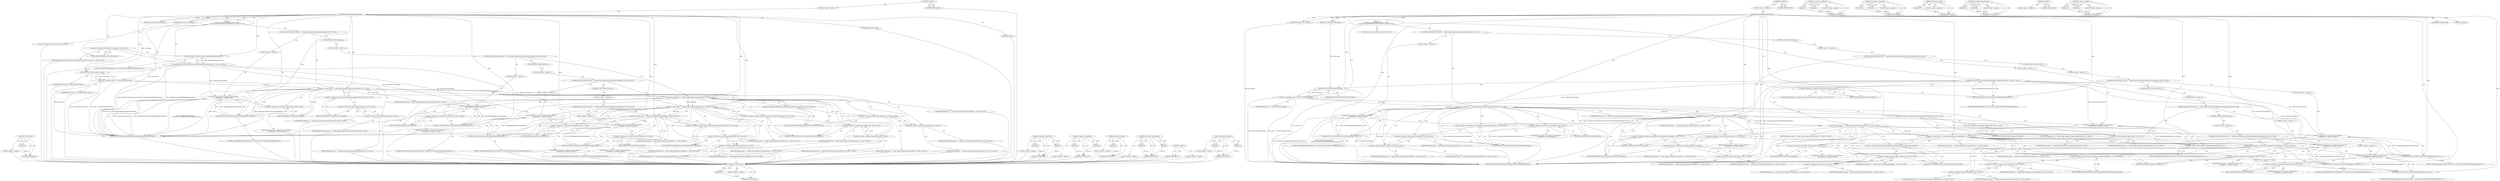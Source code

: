 digraph "&lt;operator&gt;.equals" {
vulnerable_153 [label=<(METHOD,UTF16ToUTF8)>];
vulnerable_154 [label=<(PARAM,p1)>];
vulnerable_155 [label=<(BLOCK,&lt;empty&gt;,&lt;empty&gt;)>];
vulnerable_156 [label=<(METHOD_RETURN,ANY)>];
vulnerable_6 [label=<(METHOD,&lt;global&gt;)<SUB>1</SUB>>];
vulnerable_7 [label=<(BLOCK,&lt;empty&gt;,&lt;empty&gt;)<SUB>1</SUB>>];
vulnerable_8 [label=<(METHOD,BlockedPluginInfoBarDelegate)<SUB>1</SUB>>];
vulnerable_9 [label=<(PARAM,TabContents* tab_contents)<SUB>2</SUB>>];
vulnerable_10 [label=<(PARAM,const string16&amp; utf16_name)<SUB>3</SUB>>];
vulnerable_11 [label="<(BLOCK,{
  UserMetrics::RecordAction(UserMetricsAction...,{
  UserMetrics::RecordAction(UserMetricsAction...)<SUB>4</SUB>>"];
vulnerable_12 [label="<(UserMetrics.RecordAction,UserMetrics::RecordAction(UserMetricsAction(&quot;Bl...)<SUB>5</SUB>>"];
vulnerable_13 [label="<(&lt;operator&gt;.fieldAccess,UserMetrics::RecordAction)<SUB>5</SUB>>"];
vulnerable_14 [label="<(IDENTIFIER,UserMetrics,UserMetrics::RecordAction(UserMetricsAction(&quot;Bl...)<SUB>5</SUB>>"];
vulnerable_15 [label=<(FIELD_IDENTIFIER,RecordAction,RecordAction)<SUB>5</SUB>>];
vulnerable_16 [label=<(UserMetricsAction,UserMetricsAction(&quot;BlockedPluginInfobar.Shown&quot;))<SUB>5</SUB>>];
vulnerable_17 [label=<(LITERAL,&quot;BlockedPluginInfobar.Shown&quot;,UserMetricsAction(&quot;BlockedPluginInfobar.Shown&quot;))<SUB>5</SUB>>];
vulnerable_18 [label="<(LOCAL,std.string name: std.string)<SUB>6</SUB>>"];
vulnerable_19 [label=<(&lt;operator&gt;.assignment,name = UTF16ToUTF8(utf16_name))<SUB>6</SUB>>];
vulnerable_20 [label=<(IDENTIFIER,name,name = UTF16ToUTF8(utf16_name))<SUB>6</SUB>>];
vulnerable_21 [label=<(UTF16ToUTF8,UTF16ToUTF8(utf16_name))<SUB>6</SUB>>];
vulnerable_22 [label=<(IDENTIFIER,utf16_name,UTF16ToUTF8(utf16_name))<SUB>6</SUB>>];
vulnerable_23 [label="<(CONTROL_STRUCTURE,IF,if (name == webkit::npapi::PluginGroup::kJavaGroupName))<SUB>7</SUB>>"];
vulnerable_24 [label="<(&lt;operator&gt;.equals,name == webkit::npapi::PluginGroup::kJavaGroupName)<SUB>7</SUB>>"];
vulnerable_25 [label="<(IDENTIFIER,name,name == webkit::npapi::PluginGroup::kJavaGroupName)<SUB>7</SUB>>"];
vulnerable_26 [label="<(&lt;operator&gt;.fieldAccess,webkit::npapi::PluginGroup::kJavaGroupName)<SUB>7</SUB>>"];
vulnerable_27 [label="<(&lt;operator&gt;.fieldAccess,webkit::npapi::PluginGroup)<SUB>7</SUB>>"];
vulnerable_28 [label="<(IDENTIFIER,webkit,name == webkit::npapi::PluginGroup::kJavaGroupName)<SUB>7</SUB>>"];
vulnerable_29 [label="<(&lt;operator&gt;.fieldAccess,npapi::PluginGroup)<SUB>7</SUB>>"];
vulnerable_30 [label="<(IDENTIFIER,npapi,name == webkit::npapi::PluginGroup::kJavaGroupName)<SUB>7</SUB>>"];
vulnerable_31 [label="<(IDENTIFIER,PluginGroup,name == webkit::npapi::PluginGroup::kJavaGroupName)<SUB>7</SUB>>"];
vulnerable_32 [label=<(FIELD_IDENTIFIER,kJavaGroupName,kJavaGroupName)<SUB>7</SUB>>];
vulnerable_33 [label=<(BLOCK,&lt;empty&gt;,&lt;empty&gt;)<SUB>8</SUB>>];
vulnerable_34 [label="<(UserMetrics.RecordAction,UserMetrics::RecordAction(
        UserMetricsA...)<SUB>8</SUB>>"];
vulnerable_35 [label="<(&lt;operator&gt;.fieldAccess,UserMetrics::RecordAction)<SUB>8</SUB>>"];
vulnerable_36 [label="<(IDENTIFIER,UserMetrics,UserMetrics::RecordAction(
        UserMetricsA...)<SUB>8</SUB>>"];
vulnerable_37 [label=<(FIELD_IDENTIFIER,RecordAction,RecordAction)<SUB>8</SUB>>];
vulnerable_38 [label=<(UserMetricsAction,UserMetricsAction(&quot;BlockedPluginInfobar.Shown.J...)<SUB>9</SUB>>];
vulnerable_39 [label=<(LITERAL,&quot;BlockedPluginInfobar.Shown.Java&quot;,UserMetricsAction(&quot;BlockedPluginInfobar.Shown.J...)<SUB>9</SUB>>];
vulnerable_40 [label=<(CONTROL_STRUCTURE,ELSE,else)<SUB>10</SUB>>];
vulnerable_41 [label=<(BLOCK,&lt;empty&gt;,&lt;empty&gt;)<SUB>10</SUB>>];
vulnerable_42 [label="<(CONTROL_STRUCTURE,IF,if (name == webkit::npapi::PluginGroup::kQuickTimeGroupName))<SUB>10</SUB>>"];
vulnerable_43 [label="<(&lt;operator&gt;.equals,name == webkit::npapi::PluginGroup::kQuickTimeG...)<SUB>10</SUB>>"];
vulnerable_44 [label="<(IDENTIFIER,name,name == webkit::npapi::PluginGroup::kQuickTimeG...)<SUB>10</SUB>>"];
vulnerable_45 [label="<(&lt;operator&gt;.fieldAccess,webkit::npapi::PluginGroup::kQuickTimeGroupName)<SUB>10</SUB>>"];
vulnerable_46 [label="<(&lt;operator&gt;.fieldAccess,webkit::npapi::PluginGroup)<SUB>10</SUB>>"];
vulnerable_47 [label="<(IDENTIFIER,webkit,name == webkit::npapi::PluginGroup::kQuickTimeG...)<SUB>10</SUB>>"];
vulnerable_48 [label="<(&lt;operator&gt;.fieldAccess,npapi::PluginGroup)<SUB>10</SUB>>"];
vulnerable_49 [label="<(IDENTIFIER,npapi,name == webkit::npapi::PluginGroup::kQuickTimeG...)<SUB>10</SUB>>"];
vulnerable_50 [label="<(IDENTIFIER,PluginGroup,name == webkit::npapi::PluginGroup::kQuickTimeG...)<SUB>10</SUB>>"];
vulnerable_51 [label=<(FIELD_IDENTIFIER,kQuickTimeGroupName,kQuickTimeGroupName)<SUB>10</SUB>>];
vulnerable_52 [label=<(BLOCK,&lt;empty&gt;,&lt;empty&gt;)<SUB>11</SUB>>];
vulnerable_53 [label="<(UserMetrics.RecordAction,UserMetrics::RecordAction(
        UserMetricsA...)<SUB>11</SUB>>"];
vulnerable_54 [label="<(&lt;operator&gt;.fieldAccess,UserMetrics::RecordAction)<SUB>11</SUB>>"];
vulnerable_55 [label="<(IDENTIFIER,UserMetrics,UserMetrics::RecordAction(
        UserMetricsA...)<SUB>11</SUB>>"];
vulnerable_56 [label=<(FIELD_IDENTIFIER,RecordAction,RecordAction)<SUB>11</SUB>>];
vulnerable_57 [label=<(UserMetricsAction,UserMetricsAction(&quot;BlockedPluginInfobar.Shown.Q...)<SUB>12</SUB>>];
vulnerable_58 [label=<(LITERAL,&quot;BlockedPluginInfobar.Shown.QuickTime&quot;,UserMetricsAction(&quot;BlockedPluginInfobar.Shown.Q...)<SUB>12</SUB>>];
vulnerable_59 [label=<(CONTROL_STRUCTURE,ELSE,else)<SUB>13</SUB>>];
vulnerable_60 [label=<(BLOCK,&lt;empty&gt;,&lt;empty&gt;)<SUB>13</SUB>>];
vulnerable_61 [label="<(CONTROL_STRUCTURE,IF,if (name == webkit::npapi::PluginGroup::kShockwaveGroupName))<SUB>13</SUB>>"];
vulnerable_62 [label="<(&lt;operator&gt;.equals,name == webkit::npapi::PluginGroup::kShockwaveG...)<SUB>13</SUB>>"];
vulnerable_63 [label="<(IDENTIFIER,name,name == webkit::npapi::PluginGroup::kShockwaveG...)<SUB>13</SUB>>"];
vulnerable_64 [label="<(&lt;operator&gt;.fieldAccess,webkit::npapi::PluginGroup::kShockwaveGroupName)<SUB>13</SUB>>"];
vulnerable_65 [label="<(&lt;operator&gt;.fieldAccess,webkit::npapi::PluginGroup)<SUB>13</SUB>>"];
vulnerable_66 [label="<(IDENTIFIER,webkit,name == webkit::npapi::PluginGroup::kShockwaveG...)<SUB>13</SUB>>"];
vulnerable_67 [label="<(&lt;operator&gt;.fieldAccess,npapi::PluginGroup)<SUB>13</SUB>>"];
vulnerable_68 [label="<(IDENTIFIER,npapi,name == webkit::npapi::PluginGroup::kShockwaveG...)<SUB>13</SUB>>"];
vulnerable_69 [label="<(IDENTIFIER,PluginGroup,name == webkit::npapi::PluginGroup::kShockwaveG...)<SUB>13</SUB>>"];
vulnerable_70 [label=<(FIELD_IDENTIFIER,kShockwaveGroupName,kShockwaveGroupName)<SUB>13</SUB>>];
vulnerable_71 [label=<(BLOCK,&lt;empty&gt;,&lt;empty&gt;)<SUB>14</SUB>>];
vulnerable_72 [label="<(UserMetrics.RecordAction,UserMetrics::RecordAction(
        UserMetricsA...)<SUB>14</SUB>>"];
vulnerable_73 [label="<(&lt;operator&gt;.fieldAccess,UserMetrics::RecordAction)<SUB>14</SUB>>"];
vulnerable_74 [label="<(IDENTIFIER,UserMetrics,UserMetrics::RecordAction(
        UserMetricsA...)<SUB>14</SUB>>"];
vulnerable_75 [label=<(FIELD_IDENTIFIER,RecordAction,RecordAction)<SUB>14</SUB>>];
vulnerable_76 [label=<(UserMetricsAction,UserMetricsAction(&quot;BlockedPluginInfobar.Shown.S...)<SUB>15</SUB>>];
vulnerable_77 [label=<(LITERAL,&quot;BlockedPluginInfobar.Shown.Shockwave&quot;,UserMetricsAction(&quot;BlockedPluginInfobar.Shown.S...)<SUB>15</SUB>>];
vulnerable_78 [label=<(CONTROL_STRUCTURE,ELSE,else)<SUB>16</SUB>>];
vulnerable_79 [label=<(BLOCK,&lt;empty&gt;,&lt;empty&gt;)<SUB>16</SUB>>];
vulnerable_80 [label="<(CONTROL_STRUCTURE,IF,if (name == webkit::npapi::PluginGroup::kRealPlayerGroupName))<SUB>16</SUB>>"];
vulnerable_81 [label="<(&lt;operator&gt;.equals,name == webkit::npapi::PluginGroup::kRealPlayer...)<SUB>16</SUB>>"];
vulnerable_82 [label="<(IDENTIFIER,name,name == webkit::npapi::PluginGroup::kRealPlayer...)<SUB>16</SUB>>"];
vulnerable_83 [label="<(&lt;operator&gt;.fieldAccess,webkit::npapi::PluginGroup::kRealPlayerGroupName)<SUB>16</SUB>>"];
vulnerable_84 [label="<(&lt;operator&gt;.fieldAccess,webkit::npapi::PluginGroup)<SUB>16</SUB>>"];
vulnerable_85 [label="<(IDENTIFIER,webkit,name == webkit::npapi::PluginGroup::kRealPlayer...)<SUB>16</SUB>>"];
vulnerable_86 [label="<(&lt;operator&gt;.fieldAccess,npapi::PluginGroup)<SUB>16</SUB>>"];
vulnerable_87 [label="<(IDENTIFIER,npapi,name == webkit::npapi::PluginGroup::kRealPlayer...)<SUB>16</SUB>>"];
vulnerable_88 [label="<(IDENTIFIER,PluginGroup,name == webkit::npapi::PluginGroup::kRealPlayer...)<SUB>16</SUB>>"];
vulnerable_89 [label=<(FIELD_IDENTIFIER,kRealPlayerGroupName,kRealPlayerGroupName)<SUB>16</SUB>>];
vulnerable_90 [label=<(BLOCK,&lt;empty&gt;,&lt;empty&gt;)<SUB>17</SUB>>];
vulnerable_91 [label="<(UserMetrics.RecordAction,UserMetrics::RecordAction(
         UserMetrics...)<SUB>17</SUB>>"];
vulnerable_92 [label="<(&lt;operator&gt;.fieldAccess,UserMetrics::RecordAction)<SUB>17</SUB>>"];
vulnerable_93 [label="<(IDENTIFIER,UserMetrics,UserMetrics::RecordAction(
         UserMetrics...)<SUB>17</SUB>>"];
vulnerable_94 [label=<(FIELD_IDENTIFIER,RecordAction,RecordAction)<SUB>17</SUB>>];
vulnerable_95 [label=<(UserMetricsAction,UserMetricsAction(&quot;BlockedPluginInfobar.Shown.R...)<SUB>18</SUB>>];
vulnerable_96 [label=<(LITERAL,&quot;BlockedPluginInfobar.Shown.RealPlayer&quot;,UserMetricsAction(&quot;BlockedPluginInfobar.Shown.R...)<SUB>18</SUB>>];
vulnerable_97 [label=<(MODIFIER,CONSTRUCTOR)>];
vulnerable_98 [label=<(MODIFIER,PUBLIC)>];
vulnerable_99 [label=<(METHOD_RETURN,BlockedPluginInfoBarDelegate.BlockedPluginInfoBarDelegate)<SUB>1</SUB>>];
vulnerable_101 [label=<(METHOD_RETURN,ANY)<SUB>1</SUB>>];
vulnerable_139 [label=<(METHOD,&lt;operator&gt;.fieldAccess)>];
vulnerable_140 [label=<(PARAM,p1)>];
vulnerable_141 [label=<(PARAM,p2)>];
vulnerable_142 [label=<(BLOCK,&lt;empty&gt;,&lt;empty&gt;)>];
vulnerable_143 [label=<(METHOD_RETURN,ANY)>];
vulnerable_148 [label=<(METHOD,&lt;operator&gt;.assignment)>];
vulnerable_149 [label=<(PARAM,p1)>];
vulnerable_150 [label=<(PARAM,p2)>];
vulnerable_151 [label=<(BLOCK,&lt;empty&gt;,&lt;empty&gt;)>];
vulnerable_152 [label=<(METHOD_RETURN,ANY)>];
vulnerable_144 [label=<(METHOD,UserMetricsAction)>];
vulnerable_145 [label=<(PARAM,p1)>];
vulnerable_146 [label=<(BLOCK,&lt;empty&gt;,&lt;empty&gt;)>];
vulnerable_147 [label=<(METHOD_RETURN,ANY)>];
vulnerable_134 [label=<(METHOD,UserMetrics.RecordAction)>];
vulnerable_135 [label=<(PARAM,p1)>];
vulnerable_136 [label=<(PARAM,p2)>];
vulnerable_137 [label=<(BLOCK,&lt;empty&gt;,&lt;empty&gt;)>];
vulnerable_138 [label=<(METHOD_RETURN,ANY)>];
vulnerable_128 [label=<(METHOD,&lt;global&gt;)<SUB>1</SUB>>];
vulnerable_129 [label=<(BLOCK,&lt;empty&gt;,&lt;empty&gt;)>];
vulnerable_130 [label=<(METHOD_RETURN,ANY)>];
vulnerable_157 [label=<(METHOD,&lt;operator&gt;.equals)>];
vulnerable_158 [label=<(PARAM,p1)>];
vulnerable_159 [label=<(PARAM,p2)>];
vulnerable_160 [label=<(BLOCK,&lt;empty&gt;,&lt;empty&gt;)>];
vulnerable_161 [label=<(METHOD_RETURN,ANY)>];
fixed_174 [label=<(METHOD,UTF16ToUTF8)>];
fixed_175 [label=<(PARAM,p1)>];
fixed_176 [label=<(BLOCK,&lt;empty&gt;,&lt;empty&gt;)>];
fixed_177 [label=<(METHOD_RETURN,ANY)>];
fixed_6 [label=<(METHOD,&lt;global&gt;)<SUB>1</SUB>>];
fixed_7 [label=<(BLOCK,&lt;empty&gt;,&lt;empty&gt;)<SUB>1</SUB>>];
fixed_8 [label=<(METHOD,BlockedPluginInfoBarDelegate)<SUB>1</SUB>>];
fixed_9 [label=<(PARAM,TabContents* tab_contents)<SUB>2</SUB>>];
fixed_10 [label=<(PARAM,const string16&amp; utf16_name)<SUB>3</SUB>>];
fixed_11 [label="<(BLOCK,{
  UserMetrics::RecordAction(UserMetricsAction...,{
  UserMetrics::RecordAction(UserMetricsAction...)<SUB>4</SUB>>"];
fixed_12 [label="<(UserMetrics.RecordAction,UserMetrics::RecordAction(UserMetricsAction(&quot;Bl...)<SUB>5</SUB>>"];
fixed_13 [label="<(&lt;operator&gt;.fieldAccess,UserMetrics::RecordAction)<SUB>5</SUB>>"];
fixed_14 [label="<(IDENTIFIER,UserMetrics,UserMetrics::RecordAction(UserMetricsAction(&quot;Bl...)<SUB>5</SUB>>"];
fixed_15 [label=<(FIELD_IDENTIFIER,RecordAction,RecordAction)<SUB>5</SUB>>];
fixed_16 [label=<(UserMetricsAction,UserMetricsAction(&quot;BlockedPluginInfobar.Shown&quot;))<SUB>5</SUB>>];
fixed_17 [label=<(LITERAL,&quot;BlockedPluginInfobar.Shown&quot;,UserMetricsAction(&quot;BlockedPluginInfobar.Shown&quot;))<SUB>5</SUB>>];
fixed_18 [label="<(LOCAL,std.string name: std.string)<SUB>6</SUB>>"];
fixed_19 [label=<(&lt;operator&gt;.assignment,name = UTF16ToUTF8(utf16_name))<SUB>6</SUB>>];
fixed_20 [label=<(IDENTIFIER,name,name = UTF16ToUTF8(utf16_name))<SUB>6</SUB>>];
fixed_21 [label=<(UTF16ToUTF8,UTF16ToUTF8(utf16_name))<SUB>6</SUB>>];
fixed_22 [label=<(IDENTIFIER,utf16_name,UTF16ToUTF8(utf16_name))<SUB>6</SUB>>];
fixed_23 [label="<(CONTROL_STRUCTURE,IF,if (name == webkit::npapi::PluginGroup::kJavaGroupName))<SUB>7</SUB>>"];
fixed_24 [label="<(&lt;operator&gt;.equals,name == webkit::npapi::PluginGroup::kJavaGroupName)<SUB>7</SUB>>"];
fixed_25 [label="<(IDENTIFIER,name,name == webkit::npapi::PluginGroup::kJavaGroupName)<SUB>7</SUB>>"];
fixed_26 [label="<(&lt;operator&gt;.fieldAccess,webkit::npapi::PluginGroup::kJavaGroupName)<SUB>7</SUB>>"];
fixed_27 [label="<(&lt;operator&gt;.fieldAccess,webkit::npapi::PluginGroup)<SUB>7</SUB>>"];
fixed_28 [label="<(IDENTIFIER,webkit,name == webkit::npapi::PluginGroup::kJavaGroupName)<SUB>7</SUB>>"];
fixed_29 [label="<(&lt;operator&gt;.fieldAccess,npapi::PluginGroup)<SUB>7</SUB>>"];
fixed_30 [label="<(IDENTIFIER,npapi,name == webkit::npapi::PluginGroup::kJavaGroupName)<SUB>7</SUB>>"];
fixed_31 [label="<(IDENTIFIER,PluginGroup,name == webkit::npapi::PluginGroup::kJavaGroupName)<SUB>7</SUB>>"];
fixed_32 [label=<(FIELD_IDENTIFIER,kJavaGroupName,kJavaGroupName)<SUB>7</SUB>>];
fixed_33 [label=<(BLOCK,&lt;empty&gt;,&lt;empty&gt;)<SUB>8</SUB>>];
fixed_34 [label="<(UserMetrics.RecordAction,UserMetrics::RecordAction(
        UserMetricsA...)<SUB>8</SUB>>"];
fixed_35 [label="<(&lt;operator&gt;.fieldAccess,UserMetrics::RecordAction)<SUB>8</SUB>>"];
fixed_36 [label="<(IDENTIFIER,UserMetrics,UserMetrics::RecordAction(
        UserMetricsA...)<SUB>8</SUB>>"];
fixed_37 [label=<(FIELD_IDENTIFIER,RecordAction,RecordAction)<SUB>8</SUB>>];
fixed_38 [label=<(UserMetricsAction,UserMetricsAction(&quot;BlockedPluginInfobar.Shown.J...)<SUB>9</SUB>>];
fixed_39 [label=<(LITERAL,&quot;BlockedPluginInfobar.Shown.Java&quot;,UserMetricsAction(&quot;BlockedPluginInfobar.Shown.J...)<SUB>9</SUB>>];
fixed_40 [label=<(CONTROL_STRUCTURE,ELSE,else)<SUB>10</SUB>>];
fixed_41 [label=<(BLOCK,&lt;empty&gt;,&lt;empty&gt;)<SUB>10</SUB>>];
fixed_42 [label="<(CONTROL_STRUCTURE,IF,if (name == webkit::npapi::PluginGroup::kQuickTimeGroupName))<SUB>10</SUB>>"];
fixed_43 [label="<(&lt;operator&gt;.equals,name == webkit::npapi::PluginGroup::kQuickTimeG...)<SUB>10</SUB>>"];
fixed_44 [label="<(IDENTIFIER,name,name == webkit::npapi::PluginGroup::kQuickTimeG...)<SUB>10</SUB>>"];
fixed_45 [label="<(&lt;operator&gt;.fieldAccess,webkit::npapi::PluginGroup::kQuickTimeGroupName)<SUB>10</SUB>>"];
fixed_46 [label="<(&lt;operator&gt;.fieldAccess,webkit::npapi::PluginGroup)<SUB>10</SUB>>"];
fixed_47 [label="<(IDENTIFIER,webkit,name == webkit::npapi::PluginGroup::kQuickTimeG...)<SUB>10</SUB>>"];
fixed_48 [label="<(&lt;operator&gt;.fieldAccess,npapi::PluginGroup)<SUB>10</SUB>>"];
fixed_49 [label="<(IDENTIFIER,npapi,name == webkit::npapi::PluginGroup::kQuickTimeG...)<SUB>10</SUB>>"];
fixed_50 [label="<(IDENTIFIER,PluginGroup,name == webkit::npapi::PluginGroup::kQuickTimeG...)<SUB>10</SUB>>"];
fixed_51 [label=<(FIELD_IDENTIFIER,kQuickTimeGroupName,kQuickTimeGroupName)<SUB>10</SUB>>];
fixed_52 [label=<(BLOCK,&lt;empty&gt;,&lt;empty&gt;)<SUB>11</SUB>>];
fixed_53 [label="<(UserMetrics.RecordAction,UserMetrics::RecordAction(
        UserMetricsA...)<SUB>11</SUB>>"];
fixed_54 [label="<(&lt;operator&gt;.fieldAccess,UserMetrics::RecordAction)<SUB>11</SUB>>"];
fixed_55 [label="<(IDENTIFIER,UserMetrics,UserMetrics::RecordAction(
        UserMetricsA...)<SUB>11</SUB>>"];
fixed_56 [label=<(FIELD_IDENTIFIER,RecordAction,RecordAction)<SUB>11</SUB>>];
fixed_57 [label=<(UserMetricsAction,UserMetricsAction(&quot;BlockedPluginInfobar.Shown.Q...)<SUB>12</SUB>>];
fixed_58 [label=<(LITERAL,&quot;BlockedPluginInfobar.Shown.QuickTime&quot;,UserMetricsAction(&quot;BlockedPluginInfobar.Shown.Q...)<SUB>12</SUB>>];
fixed_59 [label=<(CONTROL_STRUCTURE,ELSE,else)<SUB>13</SUB>>];
fixed_60 [label=<(BLOCK,&lt;empty&gt;,&lt;empty&gt;)<SUB>13</SUB>>];
fixed_61 [label="<(CONTROL_STRUCTURE,IF,if (name == webkit::npapi::PluginGroup::kShockwaveGroupName))<SUB>13</SUB>>"];
fixed_62 [label="<(&lt;operator&gt;.equals,name == webkit::npapi::PluginGroup::kShockwaveG...)<SUB>13</SUB>>"];
fixed_63 [label="<(IDENTIFIER,name,name == webkit::npapi::PluginGroup::kShockwaveG...)<SUB>13</SUB>>"];
fixed_64 [label="<(&lt;operator&gt;.fieldAccess,webkit::npapi::PluginGroup::kShockwaveGroupName)<SUB>13</SUB>>"];
fixed_65 [label="<(&lt;operator&gt;.fieldAccess,webkit::npapi::PluginGroup)<SUB>13</SUB>>"];
fixed_66 [label="<(IDENTIFIER,webkit,name == webkit::npapi::PluginGroup::kShockwaveG...)<SUB>13</SUB>>"];
fixed_67 [label="<(&lt;operator&gt;.fieldAccess,npapi::PluginGroup)<SUB>13</SUB>>"];
fixed_68 [label="<(IDENTIFIER,npapi,name == webkit::npapi::PluginGroup::kShockwaveG...)<SUB>13</SUB>>"];
fixed_69 [label="<(IDENTIFIER,PluginGroup,name == webkit::npapi::PluginGroup::kShockwaveG...)<SUB>13</SUB>>"];
fixed_70 [label=<(FIELD_IDENTIFIER,kShockwaveGroupName,kShockwaveGroupName)<SUB>13</SUB>>];
fixed_71 [label=<(BLOCK,&lt;empty&gt;,&lt;empty&gt;)<SUB>14</SUB>>];
fixed_72 [label="<(UserMetrics.RecordAction,UserMetrics::RecordAction(
        UserMetricsA...)<SUB>14</SUB>>"];
fixed_73 [label="<(&lt;operator&gt;.fieldAccess,UserMetrics::RecordAction)<SUB>14</SUB>>"];
fixed_74 [label="<(IDENTIFIER,UserMetrics,UserMetrics::RecordAction(
        UserMetricsA...)<SUB>14</SUB>>"];
fixed_75 [label=<(FIELD_IDENTIFIER,RecordAction,RecordAction)<SUB>14</SUB>>];
fixed_76 [label=<(UserMetricsAction,UserMetricsAction(&quot;BlockedPluginInfobar.Shown.S...)<SUB>15</SUB>>];
fixed_77 [label=<(LITERAL,&quot;BlockedPluginInfobar.Shown.Shockwave&quot;,UserMetricsAction(&quot;BlockedPluginInfobar.Shown.S...)<SUB>15</SUB>>];
fixed_78 [label=<(CONTROL_STRUCTURE,ELSE,else)<SUB>16</SUB>>];
fixed_79 [label=<(BLOCK,&lt;empty&gt;,&lt;empty&gt;)<SUB>16</SUB>>];
fixed_80 [label="<(CONTROL_STRUCTURE,IF,if (name == webkit::npapi::PluginGroup::kRealPlayerGroupName))<SUB>16</SUB>>"];
fixed_81 [label="<(&lt;operator&gt;.equals,name == webkit::npapi::PluginGroup::kRealPlayer...)<SUB>16</SUB>>"];
fixed_82 [label="<(IDENTIFIER,name,name == webkit::npapi::PluginGroup::kRealPlayer...)<SUB>16</SUB>>"];
fixed_83 [label="<(&lt;operator&gt;.fieldAccess,webkit::npapi::PluginGroup::kRealPlayerGroupName)<SUB>16</SUB>>"];
fixed_84 [label="<(&lt;operator&gt;.fieldAccess,webkit::npapi::PluginGroup)<SUB>16</SUB>>"];
fixed_85 [label="<(IDENTIFIER,webkit,name == webkit::npapi::PluginGroup::kRealPlayer...)<SUB>16</SUB>>"];
fixed_86 [label="<(&lt;operator&gt;.fieldAccess,npapi::PluginGroup)<SUB>16</SUB>>"];
fixed_87 [label="<(IDENTIFIER,npapi,name == webkit::npapi::PluginGroup::kRealPlayer...)<SUB>16</SUB>>"];
fixed_88 [label="<(IDENTIFIER,PluginGroup,name == webkit::npapi::PluginGroup::kRealPlayer...)<SUB>16</SUB>>"];
fixed_89 [label=<(FIELD_IDENTIFIER,kRealPlayerGroupName,kRealPlayerGroupName)<SUB>16</SUB>>];
fixed_90 [label=<(BLOCK,&lt;empty&gt;,&lt;empty&gt;)<SUB>17</SUB>>];
fixed_91 [label="<(UserMetrics.RecordAction,UserMetrics::RecordAction(
         UserMetrics...)<SUB>17</SUB>>"];
fixed_92 [label="<(&lt;operator&gt;.fieldAccess,UserMetrics::RecordAction)<SUB>17</SUB>>"];
fixed_93 [label="<(IDENTIFIER,UserMetrics,UserMetrics::RecordAction(
         UserMetrics...)<SUB>17</SUB>>"];
fixed_94 [label=<(FIELD_IDENTIFIER,RecordAction,RecordAction)<SUB>17</SUB>>];
fixed_95 [label=<(UserMetricsAction,UserMetricsAction(&quot;BlockedPluginInfobar.Shown.R...)<SUB>18</SUB>>];
fixed_96 [label=<(LITERAL,&quot;BlockedPluginInfobar.Shown.RealPlayer&quot;,UserMetricsAction(&quot;BlockedPluginInfobar.Shown.R...)<SUB>18</SUB>>];
fixed_97 [label=<(CONTROL_STRUCTURE,ELSE,else)<SUB>19</SUB>>];
fixed_98 [label=<(BLOCK,&lt;empty&gt;,&lt;empty&gt;)<SUB>19</SUB>>];
fixed_99 [label="<(CONTROL_STRUCTURE,IF,if (name == webkit::npapi::PluginGroup::kWindowsMediaPlayerGroupName))<SUB>19</SUB>>"];
fixed_100 [label="<(&lt;operator&gt;.equals,name == webkit::npapi::PluginGroup::kWindowsMed...)<SUB>19</SUB>>"];
fixed_101 [label="<(IDENTIFIER,name,name == webkit::npapi::PluginGroup::kWindowsMed...)<SUB>19</SUB>>"];
fixed_102 [label="<(&lt;operator&gt;.fieldAccess,webkit::npapi::PluginGroup::kWindowsMediaPlayer...)<SUB>19</SUB>>"];
fixed_103 [label="<(&lt;operator&gt;.fieldAccess,webkit::npapi::PluginGroup)<SUB>19</SUB>>"];
fixed_104 [label="<(IDENTIFIER,webkit,name == webkit::npapi::PluginGroup::kWindowsMed...)<SUB>19</SUB>>"];
fixed_105 [label="<(&lt;operator&gt;.fieldAccess,npapi::PluginGroup)<SUB>19</SUB>>"];
fixed_106 [label="<(IDENTIFIER,npapi,name == webkit::npapi::PluginGroup::kWindowsMed...)<SUB>19</SUB>>"];
fixed_107 [label="<(IDENTIFIER,PluginGroup,name == webkit::npapi::PluginGroup::kWindowsMed...)<SUB>19</SUB>>"];
fixed_108 [label=<(FIELD_IDENTIFIER,kWindowsMediaPlayerGroupName,kWindowsMediaPlayerGroupName)<SUB>19</SUB>>];
fixed_109 [label=<(BLOCK,&lt;empty&gt;,&lt;empty&gt;)<SUB>20</SUB>>];
fixed_110 [label="<(UserMetrics.RecordAction,UserMetrics::RecordAction(
        UserMetricsA...)<SUB>20</SUB>>"];
fixed_111 [label="<(&lt;operator&gt;.fieldAccess,UserMetrics::RecordAction)<SUB>20</SUB>>"];
fixed_112 [label="<(IDENTIFIER,UserMetrics,UserMetrics::RecordAction(
        UserMetricsA...)<SUB>20</SUB>>"];
fixed_113 [label=<(FIELD_IDENTIFIER,RecordAction,RecordAction)<SUB>20</SUB>>];
fixed_114 [label=<(UserMetricsAction,UserMetricsAction(&quot;BlockedPluginInfobar.Shown.W...)<SUB>21</SUB>>];
fixed_115 [label=<(LITERAL,&quot;BlockedPluginInfobar.Shown.WindowsMediaPlayer&quot;,UserMetricsAction(&quot;BlockedPluginInfobar.Shown.W...)<SUB>21</SUB>>];
fixed_116 [label=<(MODIFIER,CONSTRUCTOR)>];
fixed_117 [label=<(MODIFIER,PUBLIC)>];
fixed_118 [label=<(METHOD_RETURN,BlockedPluginInfoBarDelegate.BlockedPluginInfoBarDelegate)<SUB>1</SUB>>];
fixed_120 [label=<(METHOD_RETURN,ANY)<SUB>1</SUB>>];
fixed_160 [label=<(METHOD,&lt;operator&gt;.fieldAccess)>];
fixed_161 [label=<(PARAM,p1)>];
fixed_162 [label=<(PARAM,p2)>];
fixed_163 [label=<(BLOCK,&lt;empty&gt;,&lt;empty&gt;)>];
fixed_164 [label=<(METHOD_RETURN,ANY)>];
fixed_169 [label=<(METHOD,&lt;operator&gt;.assignment)>];
fixed_170 [label=<(PARAM,p1)>];
fixed_171 [label=<(PARAM,p2)>];
fixed_172 [label=<(BLOCK,&lt;empty&gt;,&lt;empty&gt;)>];
fixed_173 [label=<(METHOD_RETURN,ANY)>];
fixed_165 [label=<(METHOD,UserMetricsAction)>];
fixed_166 [label=<(PARAM,p1)>];
fixed_167 [label=<(BLOCK,&lt;empty&gt;,&lt;empty&gt;)>];
fixed_168 [label=<(METHOD_RETURN,ANY)>];
fixed_155 [label=<(METHOD,UserMetrics.RecordAction)>];
fixed_156 [label=<(PARAM,p1)>];
fixed_157 [label=<(PARAM,p2)>];
fixed_158 [label=<(BLOCK,&lt;empty&gt;,&lt;empty&gt;)>];
fixed_159 [label=<(METHOD_RETURN,ANY)>];
fixed_149 [label=<(METHOD,&lt;global&gt;)<SUB>1</SUB>>];
fixed_150 [label=<(BLOCK,&lt;empty&gt;,&lt;empty&gt;)>];
fixed_151 [label=<(METHOD_RETURN,ANY)>];
fixed_178 [label=<(METHOD,&lt;operator&gt;.equals)>];
fixed_179 [label=<(PARAM,p1)>];
fixed_180 [label=<(PARAM,p2)>];
fixed_181 [label=<(BLOCK,&lt;empty&gt;,&lt;empty&gt;)>];
fixed_182 [label=<(METHOD_RETURN,ANY)>];
vulnerable_153 -> vulnerable_154  [key=0, label="AST: "];
vulnerable_153 -> vulnerable_154  [key=1, label="DDG: "];
vulnerable_153 -> vulnerable_155  [key=0, label="AST: "];
vulnerable_153 -> vulnerable_156  [key=0, label="AST: "];
vulnerable_153 -> vulnerable_156  [key=1, label="CFG: "];
vulnerable_154 -> vulnerable_156  [key=0, label="DDG: p1"];
vulnerable_155 -> fixed_174  [key=0];
vulnerable_156 -> fixed_174  [key=0];
vulnerable_6 -> vulnerable_7  [key=0, label="AST: "];
vulnerable_6 -> vulnerable_101  [key=0, label="AST: "];
vulnerable_6 -> vulnerable_101  [key=1, label="CFG: "];
vulnerable_7 -> vulnerable_8  [key=0, label="AST: "];
vulnerable_8 -> vulnerable_9  [key=0, label="AST: "];
vulnerable_8 -> vulnerable_9  [key=1, label="DDG: "];
vulnerable_8 -> vulnerable_10  [key=0, label="AST: "];
vulnerable_8 -> vulnerable_10  [key=1, label="DDG: "];
vulnerable_8 -> vulnerable_11  [key=0, label="AST: "];
vulnerable_8 -> vulnerable_97  [key=0, label="AST: "];
vulnerable_8 -> vulnerable_98  [key=0, label="AST: "];
vulnerable_8 -> vulnerable_99  [key=0, label="AST: "];
vulnerable_8 -> vulnerable_15  [key=0, label="CFG: "];
vulnerable_8 -> vulnerable_16  [key=0, label="DDG: "];
vulnerable_8 -> vulnerable_21  [key=0, label="DDG: "];
vulnerable_8 -> vulnerable_24  [key=0, label="DDG: "];
vulnerable_8 -> vulnerable_38  [key=0, label="DDG: "];
vulnerable_8 -> vulnerable_43  [key=0, label="DDG: "];
vulnerable_8 -> vulnerable_57  [key=0, label="DDG: "];
vulnerable_8 -> vulnerable_62  [key=0, label="DDG: "];
vulnerable_8 -> vulnerable_76  [key=0, label="DDG: "];
vulnerable_8 -> vulnerable_81  [key=0, label="DDG: "];
vulnerable_8 -> vulnerable_95  [key=0, label="DDG: "];
vulnerable_9 -> vulnerable_99  [key=0, label="DDG: tab_contents"];
vulnerable_10 -> vulnerable_21  [key=0, label="DDG: utf16_name"];
vulnerable_11 -> vulnerable_12  [key=0, label="AST: "];
vulnerable_11 -> vulnerable_18  [key=0, label="AST: "];
vulnerable_11 -> vulnerable_19  [key=0, label="AST: "];
vulnerable_11 -> vulnerable_23  [key=0, label="AST: "];
vulnerable_12 -> vulnerable_13  [key=0, label="AST: "];
vulnerable_12 -> vulnerable_16  [key=0, label="AST: "];
vulnerable_12 -> vulnerable_21  [key=0, label="CFG: "];
vulnerable_12 -> vulnerable_99  [key=0, label="DDG: UserMetricsAction(&quot;BlockedPluginInfobar.Shown&quot;)"];
vulnerable_12 -> vulnerable_99  [key=1, label="DDG: UserMetrics::RecordAction(UserMetricsAction(&quot;BlockedPluginInfobar.Shown&quot;))"];
vulnerable_12 -> vulnerable_34  [key=0, label="DDG: UserMetrics::RecordAction"];
vulnerable_12 -> vulnerable_53  [key=0, label="DDG: UserMetrics::RecordAction"];
vulnerable_12 -> vulnerable_72  [key=0, label="DDG: UserMetrics::RecordAction"];
vulnerable_12 -> vulnerable_91  [key=0, label="DDG: UserMetrics::RecordAction"];
vulnerable_13 -> vulnerable_14  [key=0, label="AST: "];
vulnerable_13 -> vulnerable_15  [key=0, label="AST: "];
vulnerable_13 -> vulnerable_16  [key=0, label="CFG: "];
vulnerable_14 -> fixed_174  [key=0];
vulnerable_15 -> vulnerable_13  [key=0, label="CFG: "];
vulnerable_16 -> vulnerable_17  [key=0, label="AST: "];
vulnerable_16 -> vulnerable_12  [key=0, label="CFG: "];
vulnerable_16 -> vulnerable_12  [key=1, label="DDG: &quot;BlockedPluginInfobar.Shown&quot;"];
vulnerable_17 -> fixed_174  [key=0];
vulnerable_18 -> fixed_174  [key=0];
vulnerable_19 -> vulnerable_20  [key=0, label="AST: "];
vulnerable_19 -> vulnerable_21  [key=0, label="AST: "];
vulnerable_19 -> vulnerable_29  [key=0, label="CFG: "];
vulnerable_19 -> vulnerable_99  [key=0, label="DDG: UTF16ToUTF8(utf16_name)"];
vulnerable_19 -> vulnerable_99  [key=1, label="DDG: name = UTF16ToUTF8(utf16_name)"];
vulnerable_19 -> vulnerable_24  [key=0, label="DDG: name"];
vulnerable_20 -> fixed_174  [key=0];
vulnerable_21 -> vulnerable_22  [key=0, label="AST: "];
vulnerable_21 -> vulnerable_19  [key=0, label="CFG: "];
vulnerable_21 -> vulnerable_19  [key=1, label="DDG: utf16_name"];
vulnerable_21 -> vulnerable_99  [key=0, label="DDG: utf16_name"];
vulnerable_22 -> fixed_174  [key=0];
vulnerable_23 -> vulnerable_24  [key=0, label="AST: "];
vulnerable_23 -> vulnerable_33  [key=0, label="AST: "];
vulnerable_23 -> vulnerable_40  [key=0, label="AST: "];
vulnerable_24 -> vulnerable_25  [key=0, label="AST: "];
vulnerable_24 -> vulnerable_26  [key=0, label="AST: "];
vulnerable_24 -> vulnerable_37  [key=0, label="CFG: "];
vulnerable_24 -> vulnerable_37  [key=1, label="CDG: "];
vulnerable_24 -> vulnerable_48  [key=0, label="CFG: "];
vulnerable_24 -> vulnerable_48  [key=1, label="CDG: "];
vulnerable_24 -> vulnerable_99  [key=0, label="DDG: name"];
vulnerable_24 -> vulnerable_99  [key=1, label="DDG: webkit::npapi::PluginGroup::kJavaGroupName"];
vulnerable_24 -> vulnerable_99  [key=2, label="DDG: name == webkit::npapi::PluginGroup::kJavaGroupName"];
vulnerable_24 -> vulnerable_43  [key=0, label="DDG: name"];
vulnerable_24 -> vulnerable_43  [key=1, label="CDG: "];
vulnerable_24 -> vulnerable_34  [key=0, label="CDG: "];
vulnerable_24 -> vulnerable_51  [key=0, label="CDG: "];
vulnerable_24 -> vulnerable_46  [key=0, label="CDG: "];
vulnerable_24 -> vulnerable_38  [key=0, label="CDG: "];
vulnerable_24 -> vulnerable_45  [key=0, label="CDG: "];
vulnerable_24 -> vulnerable_35  [key=0, label="CDG: "];
vulnerable_25 -> fixed_174  [key=0];
vulnerable_26 -> vulnerable_27  [key=0, label="AST: "];
vulnerable_26 -> vulnerable_32  [key=0, label="AST: "];
vulnerable_26 -> vulnerable_24  [key=0, label="CFG: "];
vulnerable_27 -> vulnerable_28  [key=0, label="AST: "];
vulnerable_27 -> vulnerable_29  [key=0, label="AST: "];
vulnerable_27 -> vulnerable_32  [key=0, label="CFG: "];
vulnerable_28 -> fixed_174  [key=0];
vulnerable_29 -> vulnerable_30  [key=0, label="AST: "];
vulnerable_29 -> vulnerable_31  [key=0, label="AST: "];
vulnerable_29 -> vulnerable_27  [key=0, label="CFG: "];
vulnerable_30 -> fixed_174  [key=0];
vulnerable_31 -> fixed_174  [key=0];
vulnerable_32 -> vulnerable_26  [key=0, label="CFG: "];
vulnerable_33 -> vulnerable_34  [key=0, label="AST: "];
vulnerable_34 -> vulnerable_35  [key=0, label="AST: "];
vulnerable_34 -> vulnerable_38  [key=0, label="AST: "];
vulnerable_34 -> vulnerable_99  [key=0, label="CFG: "];
vulnerable_34 -> vulnerable_99  [key=1, label="DDG: UserMetrics::RecordAction"];
vulnerable_34 -> vulnerable_99  [key=2, label="DDG: UserMetricsAction(&quot;BlockedPluginInfobar.Shown.Java&quot;)"];
vulnerable_34 -> vulnerable_99  [key=3, label="DDG: UserMetrics::RecordAction(
        UserMetricsAction(&quot;BlockedPluginInfobar.Shown.Java&quot;))"];
vulnerable_35 -> vulnerable_36  [key=0, label="AST: "];
vulnerable_35 -> vulnerable_37  [key=0, label="AST: "];
vulnerable_35 -> vulnerable_38  [key=0, label="CFG: "];
vulnerable_36 -> fixed_174  [key=0];
vulnerable_37 -> vulnerable_35  [key=0, label="CFG: "];
vulnerable_38 -> vulnerable_39  [key=0, label="AST: "];
vulnerable_38 -> vulnerable_34  [key=0, label="CFG: "];
vulnerable_38 -> vulnerable_34  [key=1, label="DDG: &quot;BlockedPluginInfobar.Shown.Java&quot;"];
vulnerable_39 -> fixed_174  [key=0];
vulnerable_40 -> vulnerable_41  [key=0, label="AST: "];
vulnerable_41 -> vulnerable_42  [key=0, label="AST: "];
vulnerable_42 -> vulnerable_43  [key=0, label="AST: "];
vulnerable_42 -> vulnerable_52  [key=0, label="AST: "];
vulnerable_42 -> vulnerable_59  [key=0, label="AST: "];
vulnerable_43 -> vulnerable_44  [key=0, label="AST: "];
vulnerable_43 -> vulnerable_45  [key=0, label="AST: "];
vulnerable_43 -> vulnerable_56  [key=0, label="CFG: "];
vulnerable_43 -> vulnerable_56  [key=1, label="CDG: "];
vulnerable_43 -> vulnerable_67  [key=0, label="CFG: "];
vulnerable_43 -> vulnerable_67  [key=1, label="CDG: "];
vulnerable_43 -> vulnerable_62  [key=0, label="DDG: name"];
vulnerable_43 -> vulnerable_62  [key=1, label="CDG: "];
vulnerable_43 -> vulnerable_64  [key=0, label="CDG: "];
vulnerable_43 -> vulnerable_57  [key=0, label="CDG: "];
vulnerable_43 -> vulnerable_65  [key=0, label="CDG: "];
vulnerable_43 -> vulnerable_54  [key=0, label="CDG: "];
vulnerable_43 -> vulnerable_53  [key=0, label="CDG: "];
vulnerable_43 -> vulnerable_70  [key=0, label="CDG: "];
vulnerable_44 -> fixed_174  [key=0];
vulnerable_45 -> vulnerable_46  [key=0, label="AST: "];
vulnerable_45 -> vulnerable_51  [key=0, label="AST: "];
vulnerable_45 -> vulnerable_43  [key=0, label="CFG: "];
vulnerable_46 -> vulnerable_47  [key=0, label="AST: "];
vulnerable_46 -> vulnerable_48  [key=0, label="AST: "];
vulnerable_46 -> vulnerable_51  [key=0, label="CFG: "];
vulnerable_47 -> fixed_174  [key=0];
vulnerable_48 -> vulnerable_49  [key=0, label="AST: "];
vulnerable_48 -> vulnerable_50  [key=0, label="AST: "];
vulnerable_48 -> vulnerable_46  [key=0, label="CFG: "];
vulnerable_49 -> fixed_174  [key=0];
vulnerable_50 -> fixed_174  [key=0];
vulnerable_51 -> vulnerable_45  [key=0, label="CFG: "];
vulnerable_52 -> vulnerable_53  [key=0, label="AST: "];
vulnerable_53 -> vulnerable_54  [key=0, label="AST: "];
vulnerable_53 -> vulnerable_57  [key=0, label="AST: "];
vulnerable_53 -> vulnerable_99  [key=0, label="CFG: "];
vulnerable_54 -> vulnerable_55  [key=0, label="AST: "];
vulnerable_54 -> vulnerable_56  [key=0, label="AST: "];
vulnerable_54 -> vulnerable_57  [key=0, label="CFG: "];
vulnerable_55 -> fixed_174  [key=0];
vulnerable_56 -> vulnerable_54  [key=0, label="CFG: "];
vulnerable_57 -> vulnerable_58  [key=0, label="AST: "];
vulnerable_57 -> vulnerable_53  [key=0, label="CFG: "];
vulnerable_57 -> vulnerable_53  [key=1, label="DDG: &quot;BlockedPluginInfobar.Shown.QuickTime&quot;"];
vulnerable_58 -> fixed_174  [key=0];
vulnerable_59 -> vulnerable_60  [key=0, label="AST: "];
vulnerable_60 -> vulnerable_61  [key=0, label="AST: "];
vulnerable_61 -> vulnerable_62  [key=0, label="AST: "];
vulnerable_61 -> vulnerable_71  [key=0, label="AST: "];
vulnerable_61 -> vulnerable_78  [key=0, label="AST: "];
vulnerable_62 -> vulnerable_63  [key=0, label="AST: "];
vulnerable_62 -> vulnerable_64  [key=0, label="AST: "];
vulnerable_62 -> vulnerable_75  [key=0, label="CFG: "];
vulnerable_62 -> vulnerable_75  [key=1, label="CDG: "];
vulnerable_62 -> vulnerable_86  [key=0, label="CFG: "];
vulnerable_62 -> vulnerable_86  [key=1, label="CDG: "];
vulnerable_62 -> vulnerable_81  [key=0, label="DDG: name"];
vulnerable_62 -> vulnerable_81  [key=1, label="CDG: "];
vulnerable_62 -> vulnerable_73  [key=0, label="CDG: "];
vulnerable_62 -> vulnerable_89  [key=0, label="CDG: "];
vulnerable_62 -> vulnerable_84  [key=0, label="CDG: "];
vulnerable_62 -> vulnerable_72  [key=0, label="CDG: "];
vulnerable_62 -> vulnerable_76  [key=0, label="CDG: "];
vulnerable_62 -> vulnerable_83  [key=0, label="CDG: "];
vulnerable_63 -> fixed_174  [key=0];
vulnerable_64 -> vulnerable_65  [key=0, label="AST: "];
vulnerable_64 -> vulnerable_70  [key=0, label="AST: "];
vulnerable_64 -> vulnerable_62  [key=0, label="CFG: "];
vulnerable_65 -> vulnerable_66  [key=0, label="AST: "];
vulnerable_65 -> vulnerable_67  [key=0, label="AST: "];
vulnerable_65 -> vulnerable_70  [key=0, label="CFG: "];
vulnerable_66 -> fixed_174  [key=0];
vulnerable_67 -> vulnerable_68  [key=0, label="AST: "];
vulnerable_67 -> vulnerable_69  [key=0, label="AST: "];
vulnerable_67 -> vulnerable_65  [key=0, label="CFG: "];
vulnerable_68 -> fixed_174  [key=0];
vulnerable_69 -> fixed_174  [key=0];
vulnerable_70 -> vulnerable_64  [key=0, label="CFG: "];
vulnerable_71 -> vulnerable_72  [key=0, label="AST: "];
vulnerable_72 -> vulnerable_73  [key=0, label="AST: "];
vulnerable_72 -> vulnerable_76  [key=0, label="AST: "];
vulnerable_72 -> vulnerable_99  [key=0, label="CFG: "];
vulnerable_73 -> vulnerable_74  [key=0, label="AST: "];
vulnerable_73 -> vulnerable_75  [key=0, label="AST: "];
vulnerable_73 -> vulnerable_76  [key=0, label="CFG: "];
vulnerable_74 -> fixed_174  [key=0];
vulnerable_75 -> vulnerable_73  [key=0, label="CFG: "];
vulnerable_76 -> vulnerable_77  [key=0, label="AST: "];
vulnerable_76 -> vulnerable_72  [key=0, label="CFG: "];
vulnerable_76 -> vulnerable_72  [key=1, label="DDG: &quot;BlockedPluginInfobar.Shown.Shockwave&quot;"];
vulnerable_77 -> fixed_174  [key=0];
vulnerable_78 -> vulnerable_79  [key=0, label="AST: "];
vulnerable_79 -> vulnerable_80  [key=0, label="AST: "];
vulnerable_80 -> vulnerable_81  [key=0, label="AST: "];
vulnerable_80 -> vulnerable_90  [key=0, label="AST: "];
vulnerable_81 -> vulnerable_82  [key=0, label="AST: "];
vulnerable_81 -> vulnerable_83  [key=0, label="AST: "];
vulnerable_81 -> vulnerable_99  [key=0, label="CFG: "];
vulnerable_81 -> vulnerable_94  [key=0, label="CFG: "];
vulnerable_81 -> vulnerable_94  [key=1, label="CDG: "];
vulnerable_81 -> vulnerable_95  [key=0, label="CDG: "];
vulnerable_81 -> vulnerable_92  [key=0, label="CDG: "];
vulnerable_81 -> vulnerable_91  [key=0, label="CDG: "];
vulnerable_82 -> fixed_174  [key=0];
vulnerable_83 -> vulnerable_84  [key=0, label="AST: "];
vulnerable_83 -> vulnerable_89  [key=0, label="AST: "];
vulnerable_83 -> vulnerable_81  [key=0, label="CFG: "];
vulnerable_84 -> vulnerable_85  [key=0, label="AST: "];
vulnerable_84 -> vulnerable_86  [key=0, label="AST: "];
vulnerable_84 -> vulnerable_89  [key=0, label="CFG: "];
vulnerable_85 -> fixed_174  [key=0];
vulnerable_86 -> vulnerable_87  [key=0, label="AST: "];
vulnerable_86 -> vulnerable_88  [key=0, label="AST: "];
vulnerable_86 -> vulnerable_84  [key=0, label="CFG: "];
vulnerable_87 -> fixed_174  [key=0];
vulnerable_88 -> fixed_174  [key=0];
vulnerable_89 -> vulnerable_83  [key=0, label="CFG: "];
vulnerable_90 -> vulnerable_91  [key=0, label="AST: "];
vulnerable_91 -> vulnerable_92  [key=0, label="AST: "];
vulnerable_91 -> vulnerable_95  [key=0, label="AST: "];
vulnerable_91 -> vulnerable_99  [key=0, label="CFG: "];
vulnerable_92 -> vulnerable_93  [key=0, label="AST: "];
vulnerable_92 -> vulnerable_94  [key=0, label="AST: "];
vulnerable_92 -> vulnerable_95  [key=0, label="CFG: "];
vulnerable_93 -> fixed_174  [key=0];
vulnerable_94 -> vulnerable_92  [key=0, label="CFG: "];
vulnerable_95 -> vulnerable_96  [key=0, label="AST: "];
vulnerable_95 -> vulnerable_91  [key=0, label="CFG: "];
vulnerable_95 -> vulnerable_91  [key=1, label="DDG: &quot;BlockedPluginInfobar.Shown.RealPlayer&quot;"];
vulnerable_96 -> fixed_174  [key=0];
vulnerable_97 -> fixed_174  [key=0];
vulnerable_98 -> fixed_174  [key=0];
vulnerable_99 -> fixed_174  [key=0];
vulnerable_101 -> fixed_174  [key=0];
vulnerable_139 -> vulnerable_140  [key=0, label="AST: "];
vulnerable_139 -> vulnerable_140  [key=1, label="DDG: "];
vulnerable_139 -> vulnerable_142  [key=0, label="AST: "];
vulnerable_139 -> vulnerable_141  [key=0, label="AST: "];
vulnerable_139 -> vulnerable_141  [key=1, label="DDG: "];
vulnerable_139 -> vulnerable_143  [key=0, label="AST: "];
vulnerable_139 -> vulnerable_143  [key=1, label="CFG: "];
vulnerable_140 -> vulnerable_143  [key=0, label="DDG: p1"];
vulnerable_141 -> vulnerable_143  [key=0, label="DDG: p2"];
vulnerable_142 -> fixed_174  [key=0];
vulnerable_143 -> fixed_174  [key=0];
vulnerable_148 -> vulnerable_149  [key=0, label="AST: "];
vulnerable_148 -> vulnerable_149  [key=1, label="DDG: "];
vulnerable_148 -> vulnerable_151  [key=0, label="AST: "];
vulnerable_148 -> vulnerable_150  [key=0, label="AST: "];
vulnerable_148 -> vulnerable_150  [key=1, label="DDG: "];
vulnerable_148 -> vulnerable_152  [key=0, label="AST: "];
vulnerable_148 -> vulnerable_152  [key=1, label="CFG: "];
vulnerable_149 -> vulnerable_152  [key=0, label="DDG: p1"];
vulnerable_150 -> vulnerable_152  [key=0, label="DDG: p2"];
vulnerable_151 -> fixed_174  [key=0];
vulnerable_152 -> fixed_174  [key=0];
vulnerable_144 -> vulnerable_145  [key=0, label="AST: "];
vulnerable_144 -> vulnerable_145  [key=1, label="DDG: "];
vulnerable_144 -> vulnerable_146  [key=0, label="AST: "];
vulnerable_144 -> vulnerable_147  [key=0, label="AST: "];
vulnerable_144 -> vulnerable_147  [key=1, label="CFG: "];
vulnerable_145 -> vulnerable_147  [key=0, label="DDG: p1"];
vulnerable_146 -> fixed_174  [key=0];
vulnerable_147 -> fixed_174  [key=0];
vulnerable_134 -> vulnerable_135  [key=0, label="AST: "];
vulnerable_134 -> vulnerable_135  [key=1, label="DDG: "];
vulnerable_134 -> vulnerable_137  [key=0, label="AST: "];
vulnerable_134 -> vulnerable_136  [key=0, label="AST: "];
vulnerable_134 -> vulnerable_136  [key=1, label="DDG: "];
vulnerable_134 -> vulnerable_138  [key=0, label="AST: "];
vulnerable_134 -> vulnerable_138  [key=1, label="CFG: "];
vulnerable_135 -> vulnerable_138  [key=0, label="DDG: p1"];
vulnerable_136 -> vulnerable_138  [key=0, label="DDG: p2"];
vulnerable_137 -> fixed_174  [key=0];
vulnerable_138 -> fixed_174  [key=0];
vulnerable_128 -> vulnerable_129  [key=0, label="AST: "];
vulnerable_128 -> vulnerable_130  [key=0, label="AST: "];
vulnerable_128 -> vulnerable_130  [key=1, label="CFG: "];
vulnerable_129 -> fixed_174  [key=0];
vulnerable_130 -> fixed_174  [key=0];
vulnerable_157 -> vulnerable_158  [key=0, label="AST: "];
vulnerable_157 -> vulnerable_158  [key=1, label="DDG: "];
vulnerable_157 -> vulnerable_160  [key=0, label="AST: "];
vulnerable_157 -> vulnerable_159  [key=0, label="AST: "];
vulnerable_157 -> vulnerable_159  [key=1, label="DDG: "];
vulnerable_157 -> vulnerable_161  [key=0, label="AST: "];
vulnerable_157 -> vulnerable_161  [key=1, label="CFG: "];
vulnerable_158 -> vulnerable_161  [key=0, label="DDG: p1"];
vulnerable_159 -> vulnerable_161  [key=0, label="DDG: p2"];
vulnerable_160 -> fixed_174  [key=0];
vulnerable_161 -> fixed_174  [key=0];
fixed_174 -> fixed_175  [key=0, label="AST: "];
fixed_174 -> fixed_175  [key=1, label="DDG: "];
fixed_174 -> fixed_176  [key=0, label="AST: "];
fixed_174 -> fixed_177  [key=0, label="AST: "];
fixed_174 -> fixed_177  [key=1, label="CFG: "];
fixed_175 -> fixed_177  [key=0, label="DDG: p1"];
fixed_6 -> fixed_7  [key=0, label="AST: "];
fixed_6 -> fixed_120  [key=0, label="AST: "];
fixed_6 -> fixed_120  [key=1, label="CFG: "];
fixed_7 -> fixed_8  [key=0, label="AST: "];
fixed_8 -> fixed_9  [key=0, label="AST: "];
fixed_8 -> fixed_9  [key=1, label="DDG: "];
fixed_8 -> fixed_10  [key=0, label="AST: "];
fixed_8 -> fixed_10  [key=1, label="DDG: "];
fixed_8 -> fixed_11  [key=0, label="AST: "];
fixed_8 -> fixed_116  [key=0, label="AST: "];
fixed_8 -> fixed_117  [key=0, label="AST: "];
fixed_8 -> fixed_118  [key=0, label="AST: "];
fixed_8 -> fixed_15  [key=0, label="CFG: "];
fixed_8 -> fixed_16  [key=0, label="DDG: "];
fixed_8 -> fixed_21  [key=0, label="DDG: "];
fixed_8 -> fixed_24  [key=0, label="DDG: "];
fixed_8 -> fixed_38  [key=0, label="DDG: "];
fixed_8 -> fixed_43  [key=0, label="DDG: "];
fixed_8 -> fixed_57  [key=0, label="DDG: "];
fixed_8 -> fixed_62  [key=0, label="DDG: "];
fixed_8 -> fixed_76  [key=0, label="DDG: "];
fixed_8 -> fixed_81  [key=0, label="DDG: "];
fixed_8 -> fixed_95  [key=0, label="DDG: "];
fixed_8 -> fixed_100  [key=0, label="DDG: "];
fixed_8 -> fixed_114  [key=0, label="DDG: "];
fixed_9 -> fixed_118  [key=0, label="DDG: tab_contents"];
fixed_10 -> fixed_21  [key=0, label="DDG: utf16_name"];
fixed_11 -> fixed_12  [key=0, label="AST: "];
fixed_11 -> fixed_18  [key=0, label="AST: "];
fixed_11 -> fixed_19  [key=0, label="AST: "];
fixed_11 -> fixed_23  [key=0, label="AST: "];
fixed_12 -> fixed_13  [key=0, label="AST: "];
fixed_12 -> fixed_16  [key=0, label="AST: "];
fixed_12 -> fixed_21  [key=0, label="CFG: "];
fixed_12 -> fixed_118  [key=0, label="DDG: UserMetricsAction(&quot;BlockedPluginInfobar.Shown&quot;)"];
fixed_12 -> fixed_118  [key=1, label="DDG: UserMetrics::RecordAction(UserMetricsAction(&quot;BlockedPluginInfobar.Shown&quot;))"];
fixed_12 -> fixed_34  [key=0, label="DDG: UserMetrics::RecordAction"];
fixed_12 -> fixed_53  [key=0, label="DDG: UserMetrics::RecordAction"];
fixed_12 -> fixed_72  [key=0, label="DDG: UserMetrics::RecordAction"];
fixed_12 -> fixed_91  [key=0, label="DDG: UserMetrics::RecordAction"];
fixed_12 -> fixed_110  [key=0, label="DDG: UserMetrics::RecordAction"];
fixed_13 -> fixed_14  [key=0, label="AST: "];
fixed_13 -> fixed_15  [key=0, label="AST: "];
fixed_13 -> fixed_16  [key=0, label="CFG: "];
fixed_15 -> fixed_13  [key=0, label="CFG: "];
fixed_16 -> fixed_17  [key=0, label="AST: "];
fixed_16 -> fixed_12  [key=0, label="CFG: "];
fixed_16 -> fixed_12  [key=1, label="DDG: &quot;BlockedPluginInfobar.Shown&quot;"];
fixed_19 -> fixed_20  [key=0, label="AST: "];
fixed_19 -> fixed_21  [key=0, label="AST: "];
fixed_19 -> fixed_29  [key=0, label="CFG: "];
fixed_19 -> fixed_118  [key=0, label="DDG: UTF16ToUTF8(utf16_name)"];
fixed_19 -> fixed_118  [key=1, label="DDG: name = UTF16ToUTF8(utf16_name)"];
fixed_19 -> fixed_24  [key=0, label="DDG: name"];
fixed_21 -> fixed_22  [key=0, label="AST: "];
fixed_21 -> fixed_19  [key=0, label="CFG: "];
fixed_21 -> fixed_19  [key=1, label="DDG: utf16_name"];
fixed_21 -> fixed_118  [key=0, label="DDG: utf16_name"];
fixed_23 -> fixed_24  [key=0, label="AST: "];
fixed_23 -> fixed_33  [key=0, label="AST: "];
fixed_23 -> fixed_40  [key=0, label="AST: "];
fixed_24 -> fixed_25  [key=0, label="AST: "];
fixed_24 -> fixed_26  [key=0, label="AST: "];
fixed_24 -> fixed_37  [key=0, label="CFG: "];
fixed_24 -> fixed_37  [key=1, label="CDG: "];
fixed_24 -> fixed_48  [key=0, label="CFG: "];
fixed_24 -> fixed_48  [key=1, label="CDG: "];
fixed_24 -> fixed_118  [key=0, label="DDG: name"];
fixed_24 -> fixed_118  [key=1, label="DDG: webkit::npapi::PluginGroup::kJavaGroupName"];
fixed_24 -> fixed_118  [key=2, label="DDG: name == webkit::npapi::PluginGroup::kJavaGroupName"];
fixed_24 -> fixed_43  [key=0, label="DDG: name"];
fixed_24 -> fixed_43  [key=1, label="CDG: "];
fixed_24 -> fixed_34  [key=0, label="CDG: "];
fixed_24 -> fixed_51  [key=0, label="CDG: "];
fixed_24 -> fixed_46  [key=0, label="CDG: "];
fixed_24 -> fixed_38  [key=0, label="CDG: "];
fixed_24 -> fixed_45  [key=0, label="CDG: "];
fixed_24 -> fixed_35  [key=0, label="CDG: "];
fixed_26 -> fixed_27  [key=0, label="AST: "];
fixed_26 -> fixed_32  [key=0, label="AST: "];
fixed_26 -> fixed_24  [key=0, label="CFG: "];
fixed_27 -> fixed_28  [key=0, label="AST: "];
fixed_27 -> fixed_29  [key=0, label="AST: "];
fixed_27 -> fixed_32  [key=0, label="CFG: "];
fixed_29 -> fixed_30  [key=0, label="AST: "];
fixed_29 -> fixed_31  [key=0, label="AST: "];
fixed_29 -> fixed_27  [key=0, label="CFG: "];
fixed_32 -> fixed_26  [key=0, label="CFG: "];
fixed_33 -> fixed_34  [key=0, label="AST: "];
fixed_34 -> fixed_35  [key=0, label="AST: "];
fixed_34 -> fixed_38  [key=0, label="AST: "];
fixed_34 -> fixed_118  [key=0, label="CFG: "];
fixed_34 -> fixed_118  [key=1, label="DDG: UserMetrics::RecordAction"];
fixed_34 -> fixed_118  [key=2, label="DDG: UserMetricsAction(&quot;BlockedPluginInfobar.Shown.Java&quot;)"];
fixed_34 -> fixed_118  [key=3, label="DDG: UserMetrics::RecordAction(
        UserMetricsAction(&quot;BlockedPluginInfobar.Shown.Java&quot;))"];
fixed_35 -> fixed_36  [key=0, label="AST: "];
fixed_35 -> fixed_37  [key=0, label="AST: "];
fixed_35 -> fixed_38  [key=0, label="CFG: "];
fixed_37 -> fixed_35  [key=0, label="CFG: "];
fixed_38 -> fixed_39  [key=0, label="AST: "];
fixed_38 -> fixed_34  [key=0, label="CFG: "];
fixed_38 -> fixed_34  [key=1, label="DDG: &quot;BlockedPluginInfobar.Shown.Java&quot;"];
fixed_40 -> fixed_41  [key=0, label="AST: "];
fixed_41 -> fixed_42  [key=0, label="AST: "];
fixed_42 -> fixed_43  [key=0, label="AST: "];
fixed_42 -> fixed_52  [key=0, label="AST: "];
fixed_42 -> fixed_59  [key=0, label="AST: "];
fixed_43 -> fixed_44  [key=0, label="AST: "];
fixed_43 -> fixed_45  [key=0, label="AST: "];
fixed_43 -> fixed_56  [key=0, label="CFG: "];
fixed_43 -> fixed_56  [key=1, label="CDG: "];
fixed_43 -> fixed_67  [key=0, label="CFG: "];
fixed_43 -> fixed_67  [key=1, label="CDG: "];
fixed_43 -> fixed_62  [key=0, label="DDG: name"];
fixed_43 -> fixed_62  [key=1, label="CDG: "];
fixed_43 -> fixed_64  [key=0, label="CDG: "];
fixed_43 -> fixed_57  [key=0, label="CDG: "];
fixed_43 -> fixed_65  [key=0, label="CDG: "];
fixed_43 -> fixed_54  [key=0, label="CDG: "];
fixed_43 -> fixed_53  [key=0, label="CDG: "];
fixed_43 -> fixed_70  [key=0, label="CDG: "];
fixed_45 -> fixed_46  [key=0, label="AST: "];
fixed_45 -> fixed_51  [key=0, label="AST: "];
fixed_45 -> fixed_43  [key=0, label="CFG: "];
fixed_46 -> fixed_47  [key=0, label="AST: "];
fixed_46 -> fixed_48  [key=0, label="AST: "];
fixed_46 -> fixed_51  [key=0, label="CFG: "];
fixed_48 -> fixed_49  [key=0, label="AST: "];
fixed_48 -> fixed_50  [key=0, label="AST: "];
fixed_48 -> fixed_46  [key=0, label="CFG: "];
fixed_51 -> fixed_45  [key=0, label="CFG: "];
fixed_52 -> fixed_53  [key=0, label="AST: "];
fixed_53 -> fixed_54  [key=0, label="AST: "];
fixed_53 -> fixed_57  [key=0, label="AST: "];
fixed_53 -> fixed_118  [key=0, label="CFG: "];
fixed_54 -> fixed_55  [key=0, label="AST: "];
fixed_54 -> fixed_56  [key=0, label="AST: "];
fixed_54 -> fixed_57  [key=0, label="CFG: "];
fixed_56 -> fixed_54  [key=0, label="CFG: "];
fixed_57 -> fixed_58  [key=0, label="AST: "];
fixed_57 -> fixed_53  [key=0, label="CFG: "];
fixed_57 -> fixed_53  [key=1, label="DDG: &quot;BlockedPluginInfobar.Shown.QuickTime&quot;"];
fixed_59 -> fixed_60  [key=0, label="AST: "];
fixed_60 -> fixed_61  [key=0, label="AST: "];
fixed_61 -> fixed_62  [key=0, label="AST: "];
fixed_61 -> fixed_71  [key=0, label="AST: "];
fixed_61 -> fixed_78  [key=0, label="AST: "];
fixed_62 -> fixed_63  [key=0, label="AST: "];
fixed_62 -> fixed_64  [key=0, label="AST: "];
fixed_62 -> fixed_75  [key=0, label="CFG: "];
fixed_62 -> fixed_75  [key=1, label="CDG: "];
fixed_62 -> fixed_86  [key=0, label="CFG: "];
fixed_62 -> fixed_86  [key=1, label="CDG: "];
fixed_62 -> fixed_81  [key=0, label="DDG: name"];
fixed_62 -> fixed_81  [key=1, label="CDG: "];
fixed_62 -> fixed_73  [key=0, label="CDG: "];
fixed_62 -> fixed_89  [key=0, label="CDG: "];
fixed_62 -> fixed_84  [key=0, label="CDG: "];
fixed_62 -> fixed_72  [key=0, label="CDG: "];
fixed_62 -> fixed_76  [key=0, label="CDG: "];
fixed_62 -> fixed_83  [key=0, label="CDG: "];
fixed_64 -> fixed_65  [key=0, label="AST: "];
fixed_64 -> fixed_70  [key=0, label="AST: "];
fixed_64 -> fixed_62  [key=0, label="CFG: "];
fixed_65 -> fixed_66  [key=0, label="AST: "];
fixed_65 -> fixed_67  [key=0, label="AST: "];
fixed_65 -> fixed_70  [key=0, label="CFG: "];
fixed_67 -> fixed_68  [key=0, label="AST: "];
fixed_67 -> fixed_69  [key=0, label="AST: "];
fixed_67 -> fixed_65  [key=0, label="CFG: "];
fixed_70 -> fixed_64  [key=0, label="CFG: "];
fixed_71 -> fixed_72  [key=0, label="AST: "];
fixed_72 -> fixed_73  [key=0, label="AST: "];
fixed_72 -> fixed_76  [key=0, label="AST: "];
fixed_72 -> fixed_118  [key=0, label="CFG: "];
fixed_73 -> fixed_74  [key=0, label="AST: "];
fixed_73 -> fixed_75  [key=0, label="AST: "];
fixed_73 -> fixed_76  [key=0, label="CFG: "];
fixed_75 -> fixed_73  [key=0, label="CFG: "];
fixed_76 -> fixed_77  [key=0, label="AST: "];
fixed_76 -> fixed_72  [key=0, label="CFG: "];
fixed_76 -> fixed_72  [key=1, label="DDG: &quot;BlockedPluginInfobar.Shown.Shockwave&quot;"];
fixed_78 -> fixed_79  [key=0, label="AST: "];
fixed_79 -> fixed_80  [key=0, label="AST: "];
fixed_80 -> fixed_81  [key=0, label="AST: "];
fixed_80 -> fixed_90  [key=0, label="AST: "];
fixed_80 -> fixed_97  [key=0, label="AST: "];
fixed_81 -> fixed_82  [key=0, label="AST: "];
fixed_81 -> fixed_83  [key=0, label="AST: "];
fixed_81 -> fixed_94  [key=0, label="CFG: "];
fixed_81 -> fixed_94  [key=1, label="CDG: "];
fixed_81 -> fixed_105  [key=0, label="CFG: "];
fixed_81 -> fixed_105  [key=1, label="CDG: "];
fixed_81 -> fixed_100  [key=0, label="DDG: name"];
fixed_81 -> fixed_100  [key=1, label="CDG: "];
fixed_81 -> fixed_102  [key=0, label="CDG: "];
fixed_81 -> fixed_103  [key=0, label="CDG: "];
fixed_81 -> fixed_95  [key=0, label="CDG: "];
fixed_81 -> fixed_92  [key=0, label="CDG: "];
fixed_81 -> fixed_91  [key=0, label="CDG: "];
fixed_81 -> fixed_108  [key=0, label="CDG: "];
fixed_83 -> fixed_84  [key=0, label="AST: "];
fixed_83 -> fixed_89  [key=0, label="AST: "];
fixed_83 -> fixed_81  [key=0, label="CFG: "];
fixed_84 -> fixed_85  [key=0, label="AST: "];
fixed_84 -> fixed_86  [key=0, label="AST: "];
fixed_84 -> fixed_89  [key=0, label="CFG: "];
fixed_86 -> fixed_87  [key=0, label="AST: "];
fixed_86 -> fixed_88  [key=0, label="AST: "];
fixed_86 -> fixed_84  [key=0, label="CFG: "];
fixed_89 -> fixed_83  [key=0, label="CFG: "];
fixed_90 -> fixed_91  [key=0, label="AST: "];
fixed_91 -> fixed_92  [key=0, label="AST: "];
fixed_91 -> fixed_95  [key=0, label="AST: "];
fixed_91 -> fixed_118  [key=0, label="CFG: "];
fixed_92 -> fixed_93  [key=0, label="AST: "];
fixed_92 -> fixed_94  [key=0, label="AST: "];
fixed_92 -> fixed_95  [key=0, label="CFG: "];
fixed_94 -> fixed_92  [key=0, label="CFG: "];
fixed_95 -> fixed_96  [key=0, label="AST: "];
fixed_95 -> fixed_91  [key=0, label="CFG: "];
fixed_95 -> fixed_91  [key=1, label="DDG: &quot;BlockedPluginInfobar.Shown.RealPlayer&quot;"];
fixed_97 -> fixed_98  [key=0, label="AST: "];
fixed_98 -> fixed_99  [key=0, label="AST: "];
fixed_99 -> fixed_100  [key=0, label="AST: "];
fixed_99 -> fixed_109  [key=0, label="AST: "];
fixed_100 -> fixed_101  [key=0, label="AST: "];
fixed_100 -> fixed_102  [key=0, label="AST: "];
fixed_100 -> fixed_118  [key=0, label="CFG: "];
fixed_100 -> fixed_113  [key=0, label="CFG: "];
fixed_100 -> fixed_113  [key=1, label="CDG: "];
fixed_100 -> fixed_114  [key=0, label="CDG: "];
fixed_100 -> fixed_110  [key=0, label="CDG: "];
fixed_100 -> fixed_111  [key=0, label="CDG: "];
fixed_102 -> fixed_103  [key=0, label="AST: "];
fixed_102 -> fixed_108  [key=0, label="AST: "];
fixed_102 -> fixed_100  [key=0, label="CFG: "];
fixed_103 -> fixed_104  [key=0, label="AST: "];
fixed_103 -> fixed_105  [key=0, label="AST: "];
fixed_103 -> fixed_108  [key=0, label="CFG: "];
fixed_105 -> fixed_106  [key=0, label="AST: "];
fixed_105 -> fixed_107  [key=0, label="AST: "];
fixed_105 -> fixed_103  [key=0, label="CFG: "];
fixed_108 -> fixed_102  [key=0, label="CFG: "];
fixed_109 -> fixed_110  [key=0, label="AST: "];
fixed_110 -> fixed_111  [key=0, label="AST: "];
fixed_110 -> fixed_114  [key=0, label="AST: "];
fixed_110 -> fixed_118  [key=0, label="CFG: "];
fixed_111 -> fixed_112  [key=0, label="AST: "];
fixed_111 -> fixed_113  [key=0, label="AST: "];
fixed_111 -> fixed_114  [key=0, label="CFG: "];
fixed_113 -> fixed_111  [key=0, label="CFG: "];
fixed_114 -> fixed_115  [key=0, label="AST: "];
fixed_114 -> fixed_110  [key=0, label="CFG: "];
fixed_114 -> fixed_110  [key=1, label="DDG: &quot;BlockedPluginInfobar.Shown.WindowsMediaPlayer&quot;"];
fixed_160 -> fixed_161  [key=0, label="AST: "];
fixed_160 -> fixed_161  [key=1, label="DDG: "];
fixed_160 -> fixed_163  [key=0, label="AST: "];
fixed_160 -> fixed_162  [key=0, label="AST: "];
fixed_160 -> fixed_162  [key=1, label="DDG: "];
fixed_160 -> fixed_164  [key=0, label="AST: "];
fixed_160 -> fixed_164  [key=1, label="CFG: "];
fixed_161 -> fixed_164  [key=0, label="DDG: p1"];
fixed_162 -> fixed_164  [key=0, label="DDG: p2"];
fixed_169 -> fixed_170  [key=0, label="AST: "];
fixed_169 -> fixed_170  [key=1, label="DDG: "];
fixed_169 -> fixed_172  [key=0, label="AST: "];
fixed_169 -> fixed_171  [key=0, label="AST: "];
fixed_169 -> fixed_171  [key=1, label="DDG: "];
fixed_169 -> fixed_173  [key=0, label="AST: "];
fixed_169 -> fixed_173  [key=1, label="CFG: "];
fixed_170 -> fixed_173  [key=0, label="DDG: p1"];
fixed_171 -> fixed_173  [key=0, label="DDG: p2"];
fixed_165 -> fixed_166  [key=0, label="AST: "];
fixed_165 -> fixed_166  [key=1, label="DDG: "];
fixed_165 -> fixed_167  [key=0, label="AST: "];
fixed_165 -> fixed_168  [key=0, label="AST: "];
fixed_165 -> fixed_168  [key=1, label="CFG: "];
fixed_166 -> fixed_168  [key=0, label="DDG: p1"];
fixed_155 -> fixed_156  [key=0, label="AST: "];
fixed_155 -> fixed_156  [key=1, label="DDG: "];
fixed_155 -> fixed_158  [key=0, label="AST: "];
fixed_155 -> fixed_157  [key=0, label="AST: "];
fixed_155 -> fixed_157  [key=1, label="DDG: "];
fixed_155 -> fixed_159  [key=0, label="AST: "];
fixed_155 -> fixed_159  [key=1, label="CFG: "];
fixed_156 -> fixed_159  [key=0, label="DDG: p1"];
fixed_157 -> fixed_159  [key=0, label="DDG: p2"];
fixed_149 -> fixed_150  [key=0, label="AST: "];
fixed_149 -> fixed_151  [key=0, label="AST: "];
fixed_149 -> fixed_151  [key=1, label="CFG: "];
fixed_178 -> fixed_179  [key=0, label="AST: "];
fixed_178 -> fixed_179  [key=1, label="DDG: "];
fixed_178 -> fixed_181  [key=0, label="AST: "];
fixed_178 -> fixed_180  [key=0, label="AST: "];
fixed_178 -> fixed_180  [key=1, label="DDG: "];
fixed_178 -> fixed_182  [key=0, label="AST: "];
fixed_178 -> fixed_182  [key=1, label="CFG: "];
fixed_179 -> fixed_182  [key=0, label="DDG: p1"];
fixed_180 -> fixed_182  [key=0, label="DDG: p2"];
}
